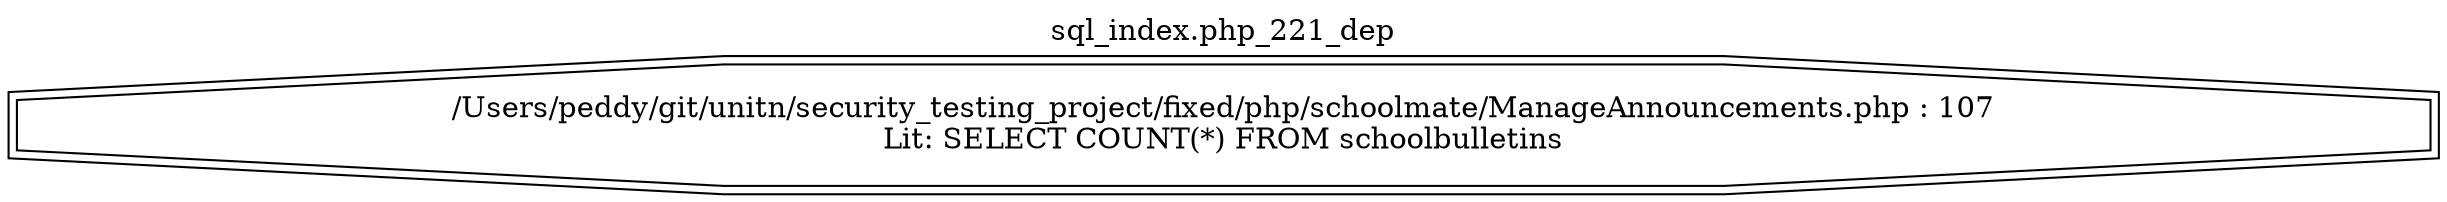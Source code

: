 digraph cfg {
  label="sql_index.php_221_dep";
  labelloc=t;
  n1 [shape=doubleoctagon, label="/Users/peddy/git/unitn/security_testing_project/fixed/php/schoolmate/ManageAnnouncements.php : 107\nLit: SELECT COUNT(*) FROM schoolbulletins\n"];
}
